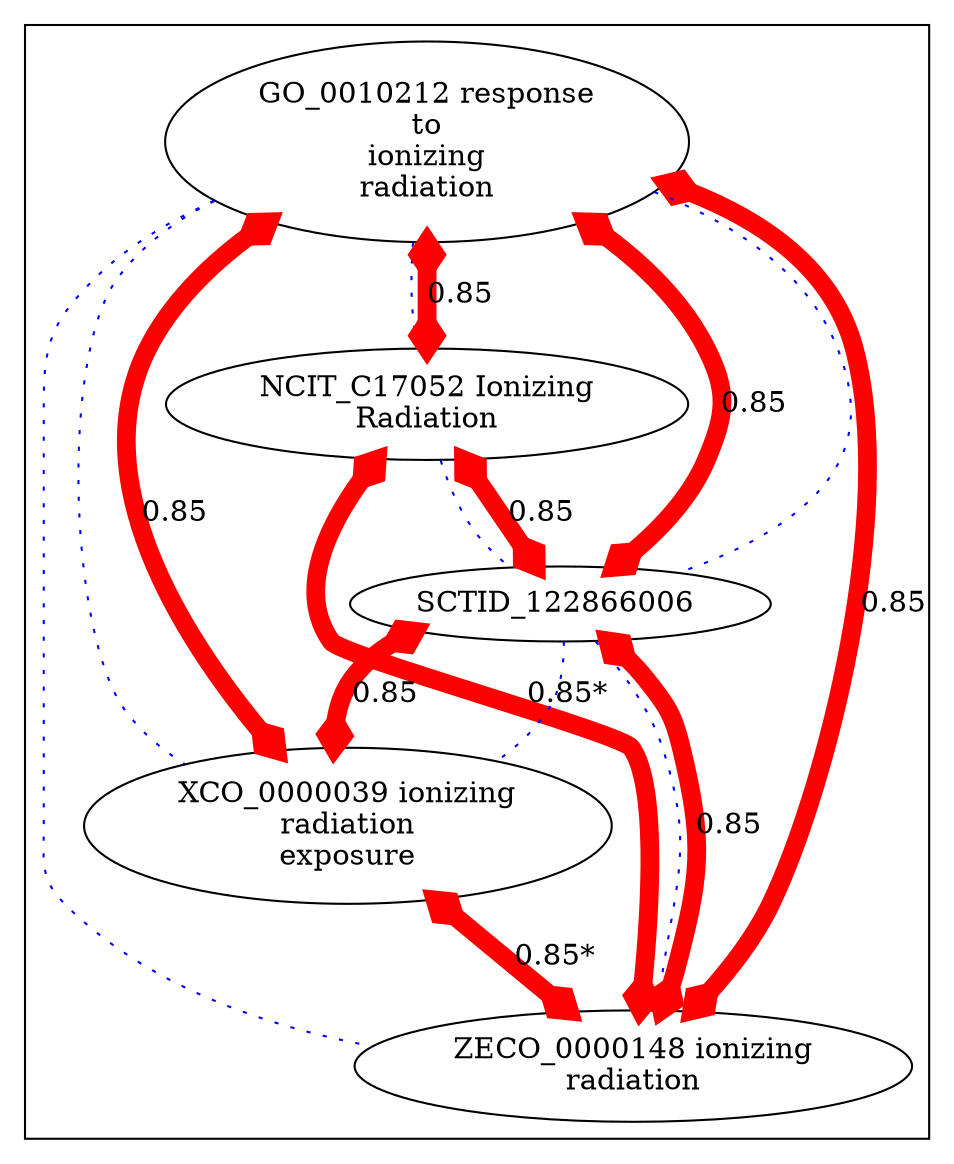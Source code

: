 digraph cliquegraph {
subgraph cluster_XCO_0000039 {XCO_0000039 [ label="XCO_0000039 ionizing
radiation
exposure" ];
ZECO_0000148 [ label="ZECO_0000148 ionizing
radiation" ];
NCIT_C17052 [ label="NCIT_C17052 Ionizing
Radiation" ];
GO_0010212 [ label="GO_0010212 response
to
ionizing
radiation" ];
SCTID_122866006 [ label="SCTID_122866006 " ];}
SCTID_122866006 -> XCO_0000039 [ arrowhead = none, penwidth=1, color=blue, label="", style=dotted]

GO_0010212 -> SCTID_122866006 [ arrowhead = none, penwidth=1, color=blue, label="", style=dotted]

NCIT_C17052 -> SCTID_122866006 [ arrowhead = none, penwidth=1, color=blue, label="", style=dotted]

GO_0010212 -> ZECO_0000148 [ arrowhead = none, penwidth=1, color=blue, label="", style=dotted]

SCTID_122866006 -> ZECO_0000148 [ arrowhead = none, penwidth=1, color=blue, label="", style=dotted]

GO_0010212 -> NCIT_C17052 [ arrowhead = none, penwidth=1, color=blue, label="", style=dotted]

GO_0010212 -> XCO_0000039 [ arrowhead = none, penwidth=1, color=blue, label="", style=dotted]
SCTID_122866006 -> ZECO_0000148 [ arrowhead = ediamond, penwidth=9, color=red, label="0.85", style=solid, arrowtail=ediamond, dir=both]

GO_0010212 -> XCO_0000039 [ arrowhead = ediamond, penwidth=9, color=red, label="0.85", style=solid, arrowtail=ediamond, dir=both]

NCIT_C17052 -> SCTID_122866006 [ arrowhead = ediamond, penwidth=9, color=red, label="0.85", style=solid, arrowtail=ediamond, dir=both]

GO_0010212 -> NCIT_C17052 [ arrowhead = ediamond, penwidth=9, color=red, label="0.85", style=solid, arrowtail=ediamond, dir=both]

GO_0010212 -> SCTID_122866006 [ arrowhead = ediamond, penwidth=9, color=red, label="0.85", style=solid, arrowtail=ediamond, dir=both]

SCTID_122866006 -> XCO_0000039 [ arrowhead = ediamond, penwidth=9, color=red, label="0.85", style=solid, arrowtail=ediamond, dir=both]

GO_0010212 -> ZECO_0000148 [ arrowhead = ediamond, penwidth=9, color=red, label="0.85", style=solid, arrowtail=ediamond, dir=both]

XCO_0000039 -> ZECO_0000148 [ arrowhead = ediamond, penwidth=9, color=red, label="0.85*", style=solid, arrowtail=ediamond, dir=both]

NCIT_C17052 -> ZECO_0000148 [ arrowhead = ediamond, penwidth=9, color=red, label="0.85*", style=solid, arrowtail=ediamond, dir=both]
}